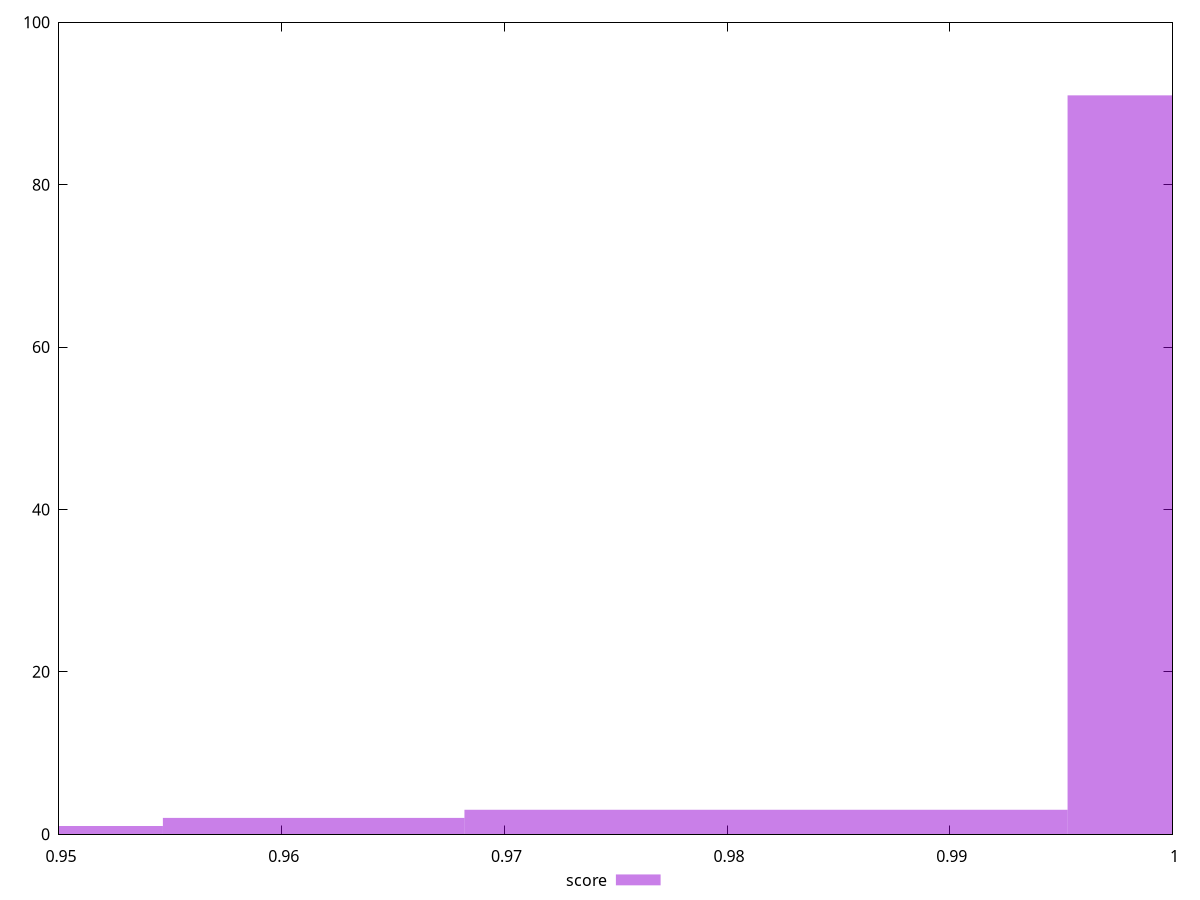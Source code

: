 reset

$score <<EOF
0.9749762995589404 3
1.0020589745466886 91
0.947893624571192 1
0.9885176370528145 3
0.9614349620650662 2
EOF

set key outside below
set boxwidth 0.013541337493874171
set xrange [0.95:1]
set yrange [0:100]
set trange [0:100]
set style fill transparent solid 0.5 noborder
set terminal svg size 640, 490 enhanced background rgb 'white'
set output "report_00025_2021-02-22T21:38:55.199Z/render-blocking-resources/samples/pages+cached+noadtech+nomedia+nocss/score/histogram.svg"

plot $score title "score" with boxes

reset
